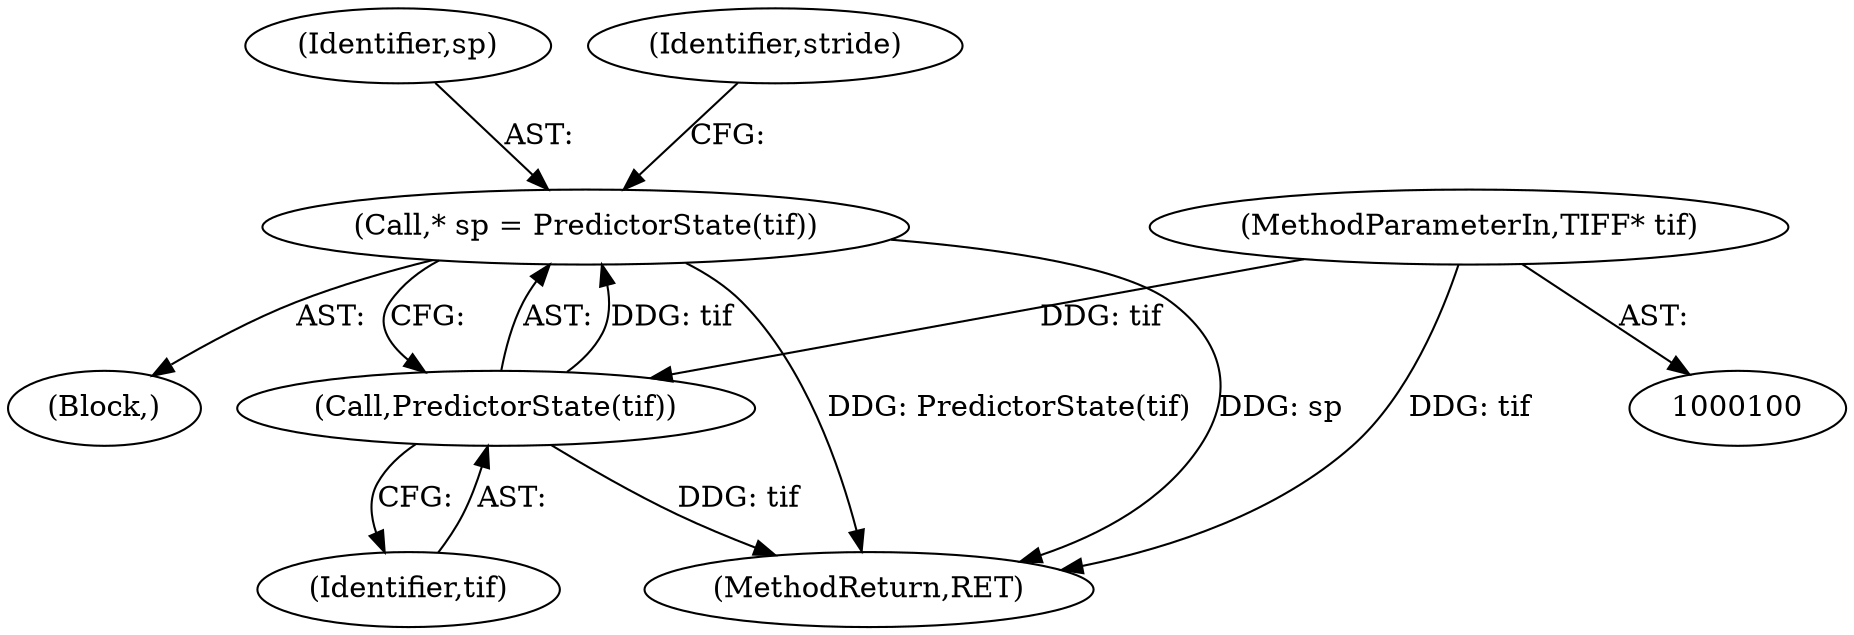 digraph "0_libtiff_3ca657a8793dd011bf869695d72ad31c779c3cc1_8@pointer" {
"1000106" [label="(Call,* sp = PredictorState(tif))"];
"1000108" [label="(Call,PredictorState(tif))"];
"1000101" [label="(MethodParameterIn,TIFF* tif)"];
"1000107" [label="(Identifier,sp)"];
"1000101" [label="(MethodParameterIn,TIFF* tif)"];
"1000104" [label="(Block,)"];
"1000108" [label="(Call,PredictorState(tif))"];
"1000109" [label="(Identifier,tif)"];
"1000190" [label="(MethodReturn,RET)"];
"1000106" [label="(Call,* sp = PredictorState(tif))"];
"1000112" [label="(Identifier,stride)"];
"1000106" -> "1000104"  [label="AST: "];
"1000106" -> "1000108"  [label="CFG: "];
"1000107" -> "1000106"  [label="AST: "];
"1000108" -> "1000106"  [label="AST: "];
"1000112" -> "1000106"  [label="CFG: "];
"1000106" -> "1000190"  [label="DDG: PredictorState(tif)"];
"1000106" -> "1000190"  [label="DDG: sp"];
"1000108" -> "1000106"  [label="DDG: tif"];
"1000108" -> "1000109"  [label="CFG: "];
"1000109" -> "1000108"  [label="AST: "];
"1000108" -> "1000190"  [label="DDG: tif"];
"1000101" -> "1000108"  [label="DDG: tif"];
"1000101" -> "1000100"  [label="AST: "];
"1000101" -> "1000190"  [label="DDG: tif"];
}
